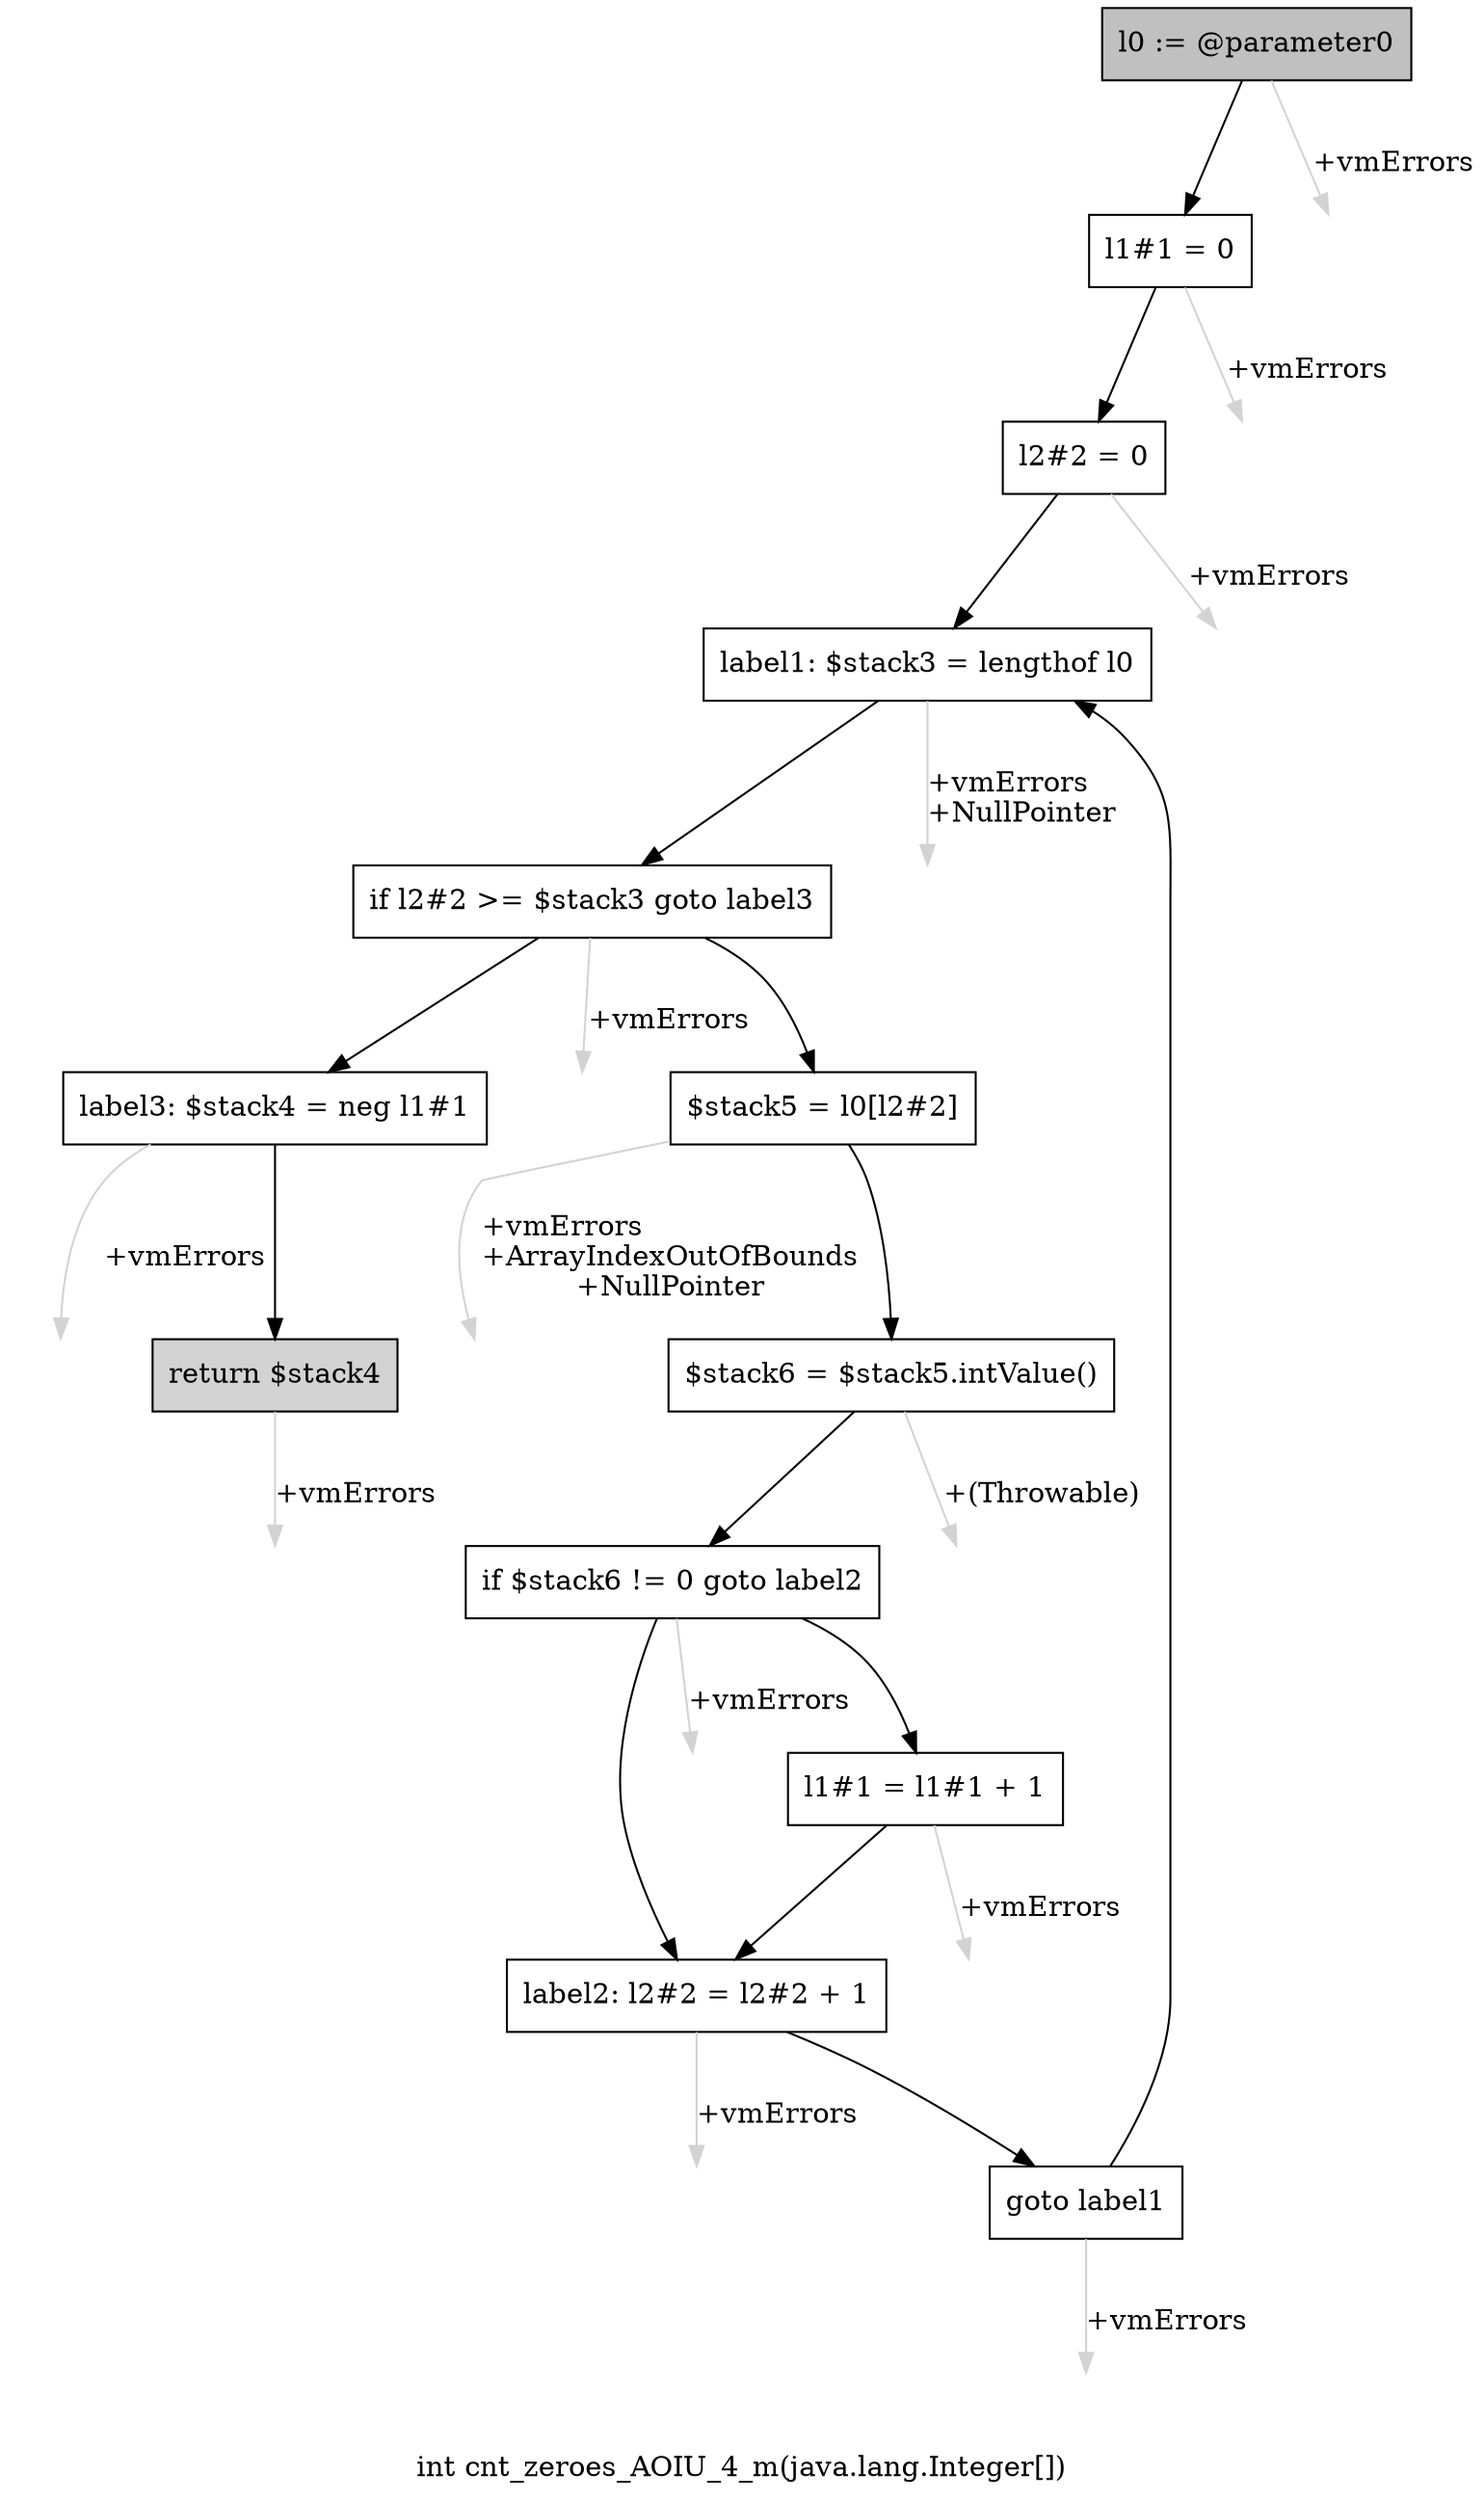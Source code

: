digraph "int cnt_zeroes_AOIU_4_m(java.lang.Integer[])" {
    label="int cnt_zeroes_AOIU_4_m(java.lang.Integer[])";
    node [shape=box];
    "0" [style=filled,fillcolor=gray,label="l0 := @parameter0",];
    "1" [label="l1#1 = 0",];
    "0"->"1" [color=black,];
    "13" [style=invis,label="Esc",];
    "0"->"13" [color=lightgray,label="\l+vmErrors",];
    "2" [label="l2#2 = 0",];
    "1"->"2" [color=black,];
    "14" [style=invis,label="Esc",];
    "1"->"14" [color=lightgray,label="\l+vmErrors",];
    "3" [label="label1: $stack3 = lengthof l0",];
    "2"->"3" [color=black,];
    "15" [style=invis,label="Esc",];
    "2"->"15" [color=lightgray,label="\l+vmErrors",];
    "4" [label="if l2#2 >= $stack3 goto label3",];
    "3"->"4" [color=black,];
    "16" [style=invis,label="Esc",];
    "3"->"16" [color=lightgray,label="\l+vmErrors\l+NullPointer",];
    "5" [label="$stack5 = l0[l2#2]",];
    "4"->"5" [color=black,];
    "11" [label="label3: $stack4 = neg l1#1",];
    "4"->"11" [color=black,];
    "17" [style=invis,label="Esc",];
    "4"->"17" [color=lightgray,label="\l+vmErrors",];
    "6" [label="$stack6 = $stack5.intValue()",];
    "5"->"6" [color=black,];
    "18" [style=invis,label="Esc",];
    "5"->"18" [color=lightgray,label="\l+vmErrors\l+ArrayIndexOutOfBounds\l+NullPointer",];
    "7" [label="if $stack6 != 0 goto label2",];
    "6"->"7" [color=black,];
    "19" [style=invis,label="Esc",];
    "6"->"19" [color=lightgray,label="\l+(Throwable)",];
    "8" [label="l1#1 = l1#1 + 1",];
    "7"->"8" [color=black,];
    "9" [label="label2: l2#2 = l2#2 + 1",];
    "7"->"9" [color=black,];
    "20" [style=invis,label="Esc",];
    "7"->"20" [color=lightgray,label="\l+vmErrors",];
    "8"->"9" [color=black,];
    "21" [style=invis,label="Esc",];
    "8"->"21" [color=lightgray,label="\l+vmErrors",];
    "10" [label="goto label1",];
    "9"->"10" [color=black,];
    "22" [style=invis,label="Esc",];
    "9"->"22" [color=lightgray,label="\l+vmErrors",];
    "10"->"3" [color=black,];
    "23" [style=invis,label="Esc",];
    "10"->"23" [color=lightgray,label="\l+vmErrors",];
    "12" [style=filled,fillcolor=lightgray,label="return $stack4",];
    "11"->"12" [color=black,];
    "24" [style=invis,label="Esc",];
    "11"->"24" [color=lightgray,label="\l+vmErrors",];
    "25" [style=invis,label="Esc",];
    "12"->"25" [color=lightgray,label="\l+vmErrors",];
}
